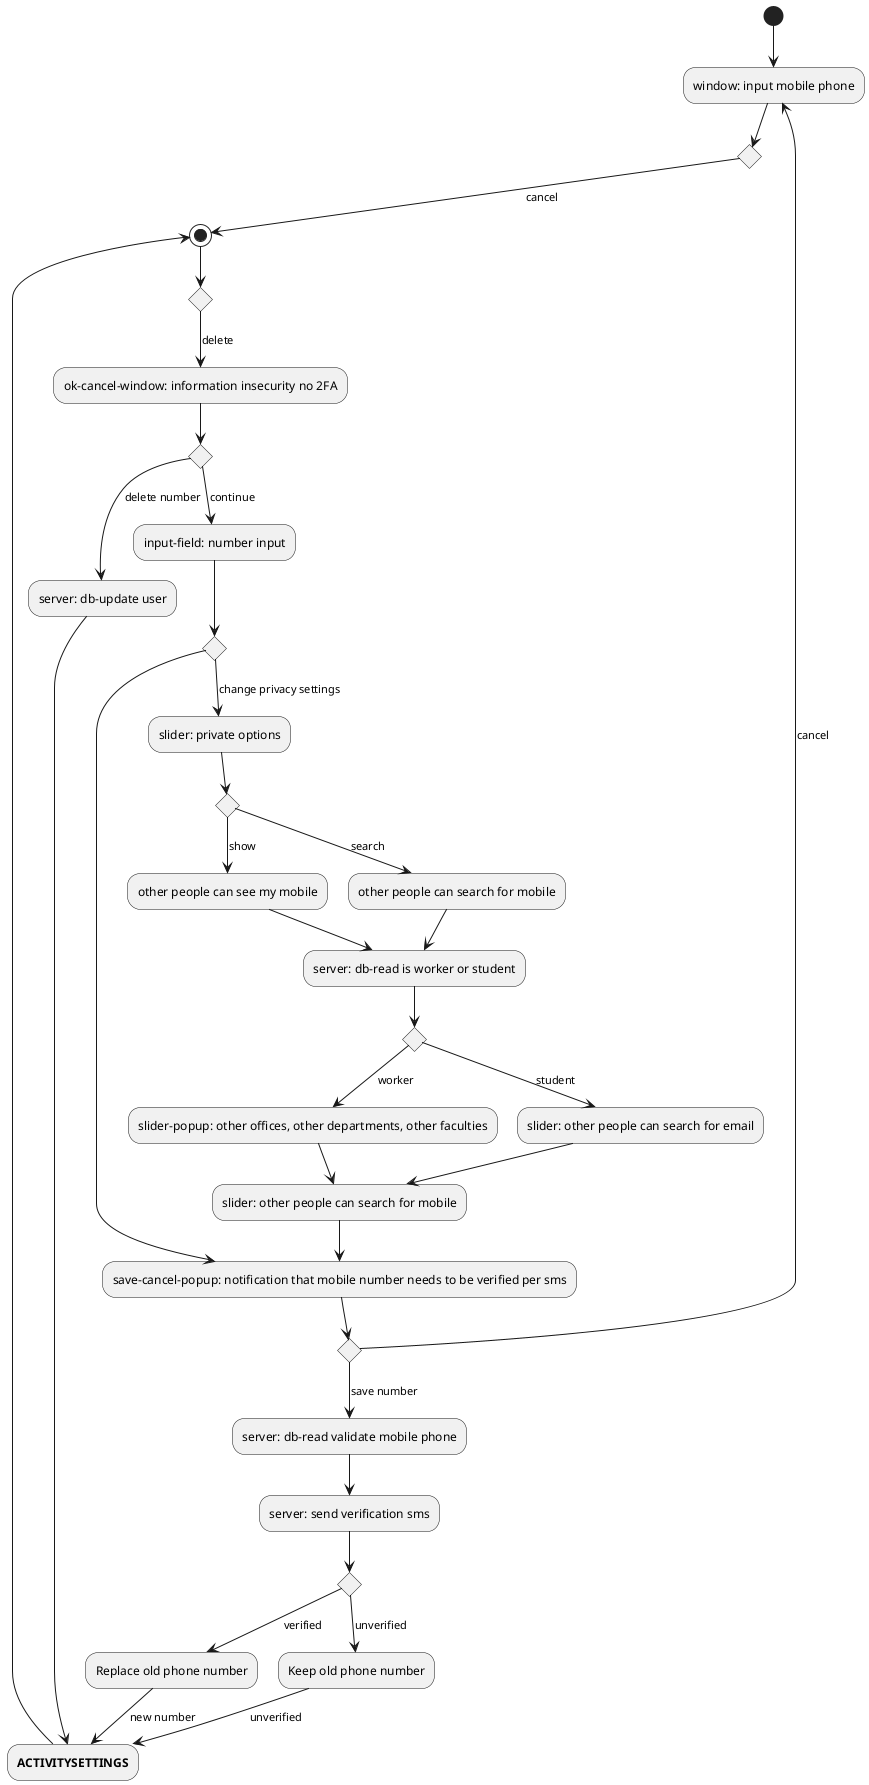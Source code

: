                 @startuml
(*)  --> "window: input mobile phone"
if "" then
    --> [cancel] (*)
    if "" then
        --> [delete] "ok-cancel-window: information insecurity no 2FA"
        if "" then
            --> [delete number] "server: db-update user"
            --> "**ACTIVITYSETTINGS**"
            --> (*)
        else
            --> [continue] "input-field: number input"
            if "" then
                --> [change privacy settings] "slider: private options"
                if "" then
                    --> [show] "other people can see my mobile"
                    --> "server: db-read is worker or student"
                    if "" then
                        --> [worker] "slider-popup: other offices, other departments, other faculties"
                        --> "slider: other people can search for mobile"
                        --> "save-cancel-popup: notification that mobile number needs to be verified per sms"
                    else
                        --> [student] "slider: other people can search for email"
                        --> "slider: other people can search for mobile"
                    Endif
                else
                    --> [search] "other people can search for mobile"
                    --> "server: db-read is worker or student"
                Endif
            else
                --> "save-cancel-popup: notification that mobile number needs to be verified per sms"
                if "" then
                    --> [save number] "server: db-read validate mobile phone"
                    --> "server: send verification sms"
                    if "" then
                        --> [verified] "Replace old phone number"
                        --> [new number] "**ACTIVITYSETTINGS**"
                    else
                        --> [unverified] "Keep old phone number"
                        --> [unverified] "**ACTIVITYSETTINGS**"
                    Endif
                else
                    --> [cancel] "window: input mobile phone"
                Endif
            Endif
        Endif
    Endif
Endif
@enduml